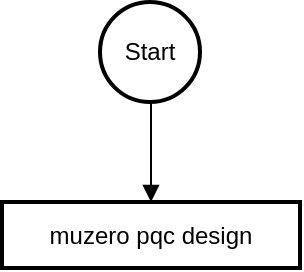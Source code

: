 <mxfile version="23.1.7" type="github">
  <diagram name="Seite-1" id="357CAihyjq-8belEYn3w">
    <mxGraphModel>
      <root>
        <mxCell id="0" />
        <mxCell id="1" parent="0" />
        <mxCell id="2" value="Start" style="ellipse;aspect=fixed;strokeWidth=2;whiteSpace=wrap;" vertex="1" parent="1">
          <mxGeometry x="49" width="50" height="50" as="geometry" />
        </mxCell>
        <mxCell id="3" value="muzero pqc design" style="whiteSpace=wrap;strokeWidth=2;" vertex="1" parent="1">
          <mxGeometry y="100" width="149" height="33" as="geometry" />
        </mxCell>
        <mxCell id="4" value="" style="curved=1;startArrow=none;endArrow=block;exitX=0.51;exitY=1.001;entryX=0.5;entryY=0.002;" edge="1" parent="1" source="2" target="3">
          <mxGeometry relative="1" as="geometry">
            <Array as="points" />
          </mxGeometry>
        </mxCell>
      </root>
    </mxGraphModel>
  </diagram>
</mxfile>
